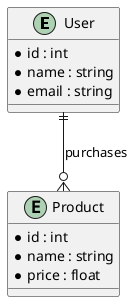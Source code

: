@startuml
' Entity-Relationship Diagram Template
' Replace with actual entities and relationships (pending)
entity User {
  * id : int
  * name : string
  * email : string
}

entity Product {
  * id : int
  * name : string
  * price : float
}

User ||--o{ Product : purchases
@enduml

